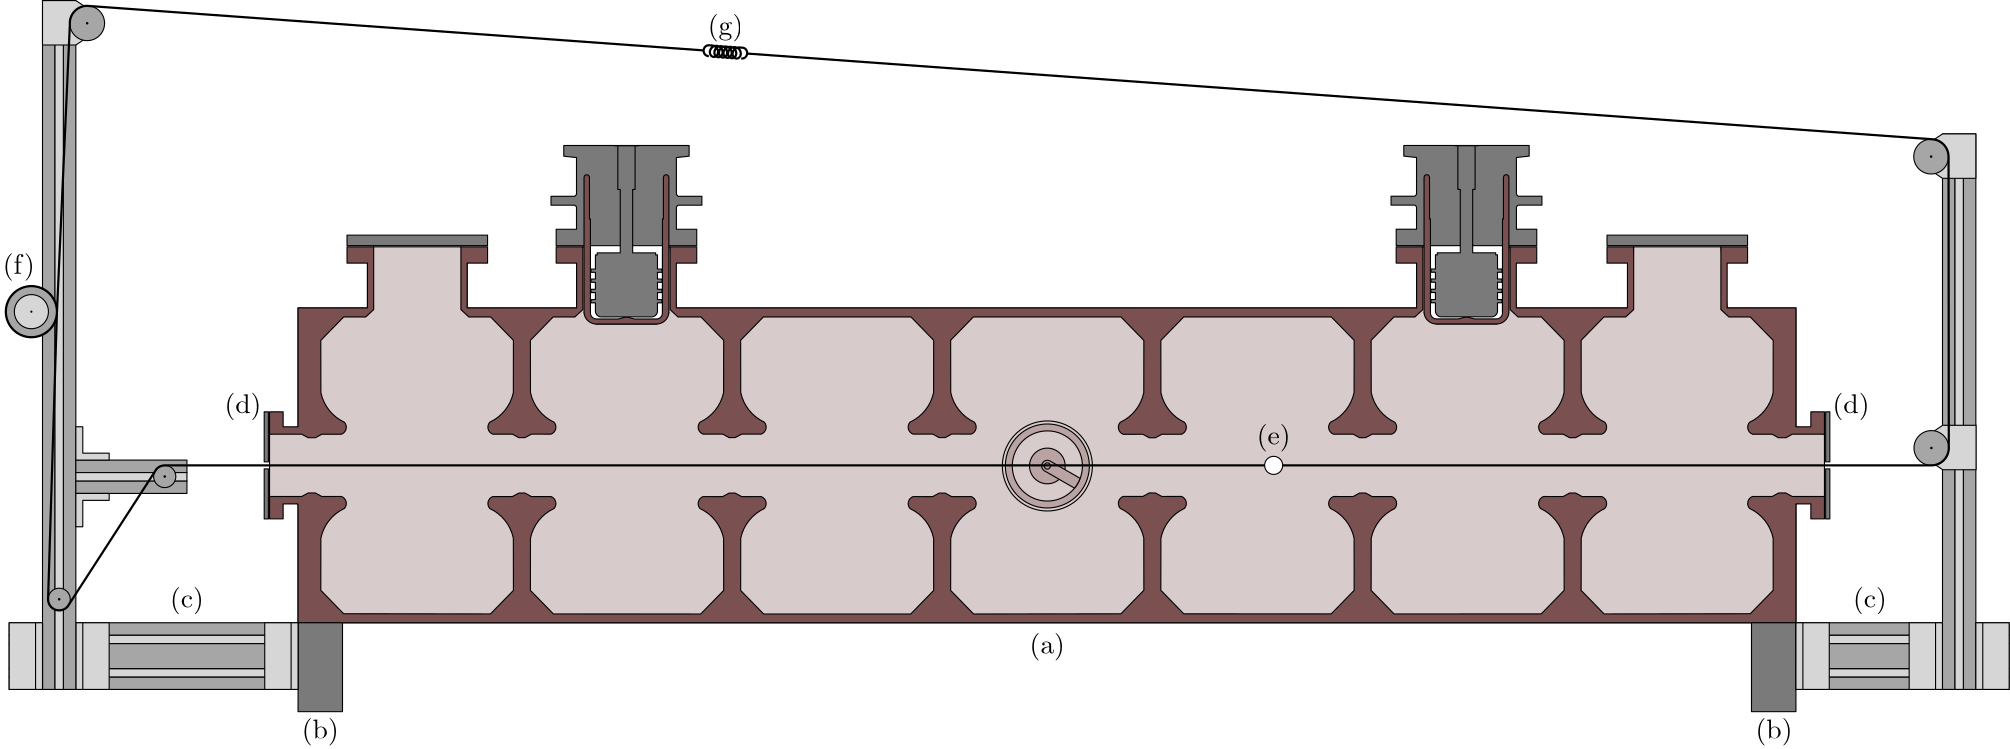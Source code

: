 <?xml version="1.0"?>
<!DOCTYPE ipe SYSTEM "ipe.dtd">
<ipe version="70005" creator="Ipe 7.1.4">
<info created="D:20150716211205" modified="D:20150724133256"/>
<ipestyle name="basic">
<symbol name="arrow/arc(spx)">
<path stroke="sym-stroke" fill="sym-stroke" pen="sym-pen">
0 0 m
-1 0.333 l
-1 -0.333 l
h
</path>
</symbol>
<symbol name="arrow/farc(spx)">
<path stroke="sym-stroke" fill="white" pen="sym-pen">
0 0 m
-1 0.333 l
-1 -0.333 l
h
</path>
</symbol>
<symbol name="mark/circle(sx)" transformations="translations">
<path fill="sym-stroke">
0.6 0 0 0.6 0 0 e
0.4 0 0 0.4 0 0 e
</path>
</symbol>
<symbol name="mark/disk(sx)" transformations="translations">
<path fill="sym-stroke">
0.6 0 0 0.6 0 0 e
</path>
</symbol>
<symbol name="mark/fdisk(sfx)" transformations="translations">
<group>
<path fill="sym-fill">
0.5 0 0 0.5 0 0 e
</path>
<path fill="sym-stroke" fillrule="eofill">
0.6 0 0 0.6 0 0 e
0.4 0 0 0.4 0 0 e
</path>
</group>
</symbol>
<symbol name="mark/box(sx)" transformations="translations">
<path fill="sym-stroke" fillrule="eofill">
-0.6 -0.6 m
0.6 -0.6 l
0.6 0.6 l
-0.6 0.6 l
h
-0.4 -0.4 m
0.4 -0.4 l
0.4 0.4 l
-0.4 0.4 l
h
</path>
</symbol>
<symbol name="mark/square(sx)" transformations="translations">
<path fill="sym-stroke">
-0.6 -0.6 m
0.6 -0.6 l
0.6 0.6 l
-0.6 0.6 l
h
</path>
</symbol>
<symbol name="mark/fsquare(sfx)" transformations="translations">
<group>
<path fill="sym-fill">
-0.5 -0.5 m
0.5 -0.5 l
0.5 0.5 l
-0.5 0.5 l
h
</path>
<path fill="sym-stroke" fillrule="eofill">
-0.6 -0.6 m
0.6 -0.6 l
0.6 0.6 l
-0.6 0.6 l
h
-0.4 -0.4 m
0.4 -0.4 l
0.4 0.4 l
-0.4 0.4 l
h
</path>
</group>
</symbol>
<symbol name="mark/cross(sx)" transformations="translations">
<group>
<path fill="sym-stroke">
-0.43 -0.57 m
0.57 0.43 l
0.43 0.57 l
-0.57 -0.43 l
h
</path>
<path fill="sym-stroke">
-0.43 0.57 m
0.57 -0.43 l
0.43 -0.57 l
-0.57 0.43 l
h
</path>
</group>
</symbol>
<symbol name="arrow/fnormal(spx)">
<path stroke="sym-stroke" fill="white" pen="sym-pen">
0 0 m
-1 0.333 l
-1 -0.333 l
h
</path>
</symbol>
<symbol name="arrow/pointed(spx)">
<path stroke="sym-stroke" fill="sym-stroke" pen="sym-pen">
0 0 m
-1 0.333 l
-0.8 0 l
-1 -0.333 l
h
</path>
</symbol>
<symbol name="arrow/fpointed(spx)">
<path stroke="sym-stroke" fill="white" pen="sym-pen">
0 0 m
-1 0.333 l
-0.8 0 l
-1 -0.333 l
h
</path>
</symbol>
<symbol name="arrow/linear(spx)">
<path stroke="sym-stroke" pen="sym-pen">
-1 0.333 m
0 0 l
-1 -0.333 l
</path>
</symbol>
<symbol name="arrow/fdouble(spx)">
<path stroke="sym-stroke" fill="white" pen="sym-pen">
0 0 m
-1 0.333 l
-1 -0.333 l
h
-1 0 m
-2 0.333 l
-2 -0.333 l
h
</path>
</symbol>
<symbol name="arrow/double(spx)">
<path stroke="sym-stroke" fill="sym-stroke" pen="sym-pen">
0 0 m
-1 0.333 l
-1 -0.333 l
h
-1 0 m
-2 0.333 l
-2 -0.333 l
h
</path>
</symbol>
<pen name="heavier" value="0.8"/>
<pen name="fat" value="1.2"/>
<pen name="ultrafat" value="2"/>
<symbolsize name="large" value="5"/>
<symbolsize name="small" value="2"/>
<symbolsize name="tiny" value="1.1"/>
<arrowsize name="large" value="10"/>
<arrowsize name="small" value="5"/>
<arrowsize name="tiny" value="3"/>
<color name="red" value="1 0 0"/>
<color name="green" value="0 1 0"/>
<color name="blue" value="0 0 1"/>
<color name="yellow" value="1 1 0"/>
<color name="orange" value="1 0.647 0"/>
<color name="gold" value="1 0.843 0"/>
<color name="purple" value="0.627 0.125 0.941"/>
<color name="gray" value="0.745"/>
<color name="brown" value="0.647 0.165 0.165"/>
<color name="navy" value="0 0 0.502"/>
<color name="pink" value="1 0.753 0.796"/>
<color name="seagreen" value="0.18 0.545 0.341"/>
<color name="turquoise" value="0.251 0.878 0.816"/>
<color name="violet" value="0.933 0.51 0.933"/>
<color name="darkblue" value="0 0 0.545"/>
<color name="darkcyan" value="0 0.545 0.545"/>
<color name="darkgray" value="0.663"/>
<color name="darkgreen" value="0 0.392 0"/>
<color name="darkmagenta" value="0.545 0 0.545"/>
<color name="darkorange" value="1 0.549 0"/>
<color name="darkred" value="0.545 0 0"/>
<color name="lightblue" value="0.678 0.847 0.902"/>
<color name="lightcyan" value="0.878 1 1"/>
<color name="lightgray" value="0.827"/>
<color name="lightgreen" value="0.565 0.933 0.565"/>
<color name="lightyellow" value="1 1 0.878"/>
<dashstyle name="dashed" value="[4] 0"/>
<dashstyle name="dotted" value="[1 3] 0"/>
<dashstyle name="dash dotted" value="[4 2 1 2] 0"/>
<dashstyle name="dash dot dotted" value="[4 2 1 2 1 2] 0"/>
<textsize name="large" value="\large"/>
<textsize name="Large" value="\Large"/>
<textsize name="LARGE" value="\LARGE"/>
<textsize name="huge" value="\huge"/>
<textsize name="Huge" value="\Huge"/>
<textsize name="small" value="\small"/>
<textsize name="footnote" value="\footnotesize"/>
<textsize name="tiny" value="\tiny"/>
<textstyle name="center" begin="\begin{center}" end="\end{center}"/>
<textstyle name="itemize" begin="\begin{itemize}" end="\end{itemize}"/>
<textstyle name="item" begin="\begin{itemize}\item{}" end="\end{itemize}"/>
<gridsize name="4 pts" value="4"/>
<gridsize name="8 pts (~3 mm)" value="8"/>
<gridsize name="16 pts (~6 mm)" value="16"/>
<gridsize name="32 pts (~12 mm)" value="32"/>
<gridsize name="10 pts (~3.5 mm)" value="10"/>
<gridsize name="20 pts (~7 mm)" value="20"/>
<gridsize name="14 pts (~5 mm)" value="14"/>
<gridsize name="28 pts (~10 mm)" value="28"/>
<gridsize name="56 pts (~20 mm)" value="56"/>
<anglesize name="90 deg" value="90"/>
<anglesize name="60 deg" value="60"/>
<anglesize name="45 deg" value="45"/>
<anglesize name="30 deg" value="30"/>
<anglesize name="22.5 deg" value="22.5"/>
<tiling name="falling" angle="-60" step="4" width="1"/>
<tiling name="rising" angle="30" step="4" width="1"/>
</ipestyle>
<ipestyle name="bigpaper">
<symbol name="arrow/arc(spx)">
<path stroke="sym-stroke" fill="sym-stroke" pen="sym-pen">
0 0 m
-1 0.333 l
-1 -0.333 l
h
</path>
</symbol>
<symbol name="arrow/farc(spx)">
<path stroke="sym-stroke" fill="white" pen="sym-pen">
0 0 m
-1 0.333 l
-1 -0.333 l
h
</path>
</symbol>
<symbol name="mark/circle(sx)" transformations="translations">
<path fill="sym-stroke">
0.6 0 0 0.6 0 0 e
0.4 0 0 0.4 0 0 e
</path>
</symbol>
<symbol name="mark/disk(sx)" transformations="translations">
<path fill="sym-stroke">
0.6 0 0 0.6 0 0 e
</path>
</symbol>
<symbol name="mark/fdisk(sfx)" transformations="translations">
<group>
<path fill="sym-fill">
0.5 0 0 0.5 0 0 e
</path>
<path fill="sym-stroke" fillrule="eofill">
0.6 0 0 0.6 0 0 e
0.4 0 0 0.4 0 0 e
</path>
</group>
</symbol>
<symbol name="mark/box(sx)" transformations="translations">
<path fill="sym-stroke" fillrule="eofill">
-0.6 -0.6 m
0.6 -0.6 l
0.6 0.6 l
-0.6 0.6 l
h
-0.4 -0.4 m
0.4 -0.4 l
0.4 0.4 l
-0.4 0.4 l
h
</path>
</symbol>
<symbol name="mark/square(sx)" transformations="translations">
<path fill="sym-stroke">
-0.6 -0.6 m
0.6 -0.6 l
0.6 0.6 l
-0.6 0.6 l
h
</path>
</symbol>
<symbol name="mark/fsquare(sfx)" transformations="translations">
<group>
<path fill="sym-fill">
-0.5 -0.5 m
0.5 -0.5 l
0.5 0.5 l
-0.5 0.5 l
h
</path>
<path fill="sym-stroke" fillrule="eofill">
-0.6 -0.6 m
0.6 -0.6 l
0.6 0.6 l
-0.6 0.6 l
h
-0.4 -0.4 m
0.4 -0.4 l
0.4 0.4 l
-0.4 0.4 l
h
</path>
</group>
</symbol>
<symbol name="mark/cross(sx)" transformations="translations">
<group>
<path fill="sym-stroke">
-0.43 -0.57 m
0.57 0.43 l
0.43 0.57 l
-0.57 -0.43 l
h
</path>
<path fill="sym-stroke">
-0.43 0.57 m
0.57 -0.43 l
0.43 -0.57 l
-0.57 0.43 l
h
</path>
</group>
</symbol>
<symbol name="arrow/fnormal(spx)">
<path stroke="sym-stroke" fill="white" pen="sym-pen">
0 0 m
-1 0.333 l
-1 -0.333 l
h
</path>
</symbol>
<symbol name="arrow/pointed(spx)">
<path stroke="sym-stroke" fill="sym-stroke" pen="sym-pen">
0 0 m
-1 0.333 l
-0.8 0 l
-1 -0.333 l
h
</path>
</symbol>
<symbol name="arrow/fpointed(spx)">
<path stroke="sym-stroke" fill="white" pen="sym-pen">
0 0 m
-1 0.333 l
-0.8 0 l
-1 -0.333 l
h
</path>
</symbol>
<symbol name="arrow/linear(spx)">
<path stroke="sym-stroke" pen="sym-pen">
-1 0.333 m
0 0 l
-1 -0.333 l
</path>
</symbol>
<symbol name="arrow/fdouble(spx)">
<path stroke="sym-stroke" fill="white" pen="sym-pen">
0 0 m
-1 0.333 l
-1 -0.333 l
h
-1 0 m
-2 0.333 l
-2 -0.333 l
h
</path>
</symbol>
<symbol name="arrow/double(spx)">
<path stroke="sym-stroke" fill="sym-stroke" pen="sym-pen">
0 0 m
-1 0.333 l
-1 -0.333 l
h
-1 0 m
-2 0.333 l
-2 -0.333 l
h
</path>
</symbol>
<pen name="heavier" value="0.8"/>
<pen name="fat" value="1.2"/>
<pen name="ultrafat" value="2"/>
<symbolsize name="large" value="5"/>
<symbolsize name="small" value="2"/>
<symbolsize name="tiny" value="1.1"/>
<arrowsize name="large" value="10"/>
<arrowsize name="small" value="5"/>
<arrowsize name="tiny" value="3"/>
<color name="red" value="1 0 0"/>
<color name="green" value="0 1 0"/>
<color name="blue" value="0 0 1"/>
<color name="yellow" value="1 1 0"/>
<color name="orange" value="1 0.647 0"/>
<color name="gold" value="1 0.843 0"/>
<color name="purple" value="0.627 0.125 0.941"/>
<color name="gray" value="0.745"/>
<color name="brown" value="0.647 0.165 0.165"/>
<color name="navy" value="0 0 0.502"/>
<color name="pink" value="1 0.753 0.796"/>
<color name="seagreen" value="0.18 0.545 0.341"/>
<color name="turquoise" value="0.251 0.878 0.816"/>
<color name="violet" value="0.933 0.51 0.933"/>
<color name="darkblue" value="0 0 0.545"/>
<color name="darkcyan" value="0 0.545 0.545"/>
<color name="darkgray" value="0.663"/>
<color name="darkgreen" value="0 0.392 0"/>
<color name="darkmagenta" value="0.545 0 0.545"/>
<color name="darkorange" value="1 0.549 0"/>
<color name="darkred" value="0.545 0 0"/>
<color name="lightblue" value="0.678 0.847 0.902"/>
<color name="lightcyan" value="0.878 1 1"/>
<color name="lightgray" value="0.827"/>
<color name="lightgreen" value="0.565 0.933 0.565"/>
<color name="lightyellow" value="1 1 0.878"/>
<dashstyle name="dashed" value="[4] 0"/>
<dashstyle name="dotted" value="[1 3] 0"/>
<dashstyle name="dash dotted" value="[4 2 1 2] 0"/>
<dashstyle name="dash dot dotted" value="[4 2 1 2 1 2] 0"/>
<textsize name="large" value="\large"/>
<textsize name="Large" value="\Large"/>
<textsize name="LARGE" value="\LARGE"/>
<textsize name="huge" value="\huge"/>
<textsize name="Huge" value="\Huge"/>
<textsize name="small" value="\small"/>
<textsize name="footnote" value="\footnotesize"/>
<textsize name="tiny" value="\tiny"/>
<textstyle name="center" begin="\begin{center}" end="\end{center}"/>
<textstyle name="itemize" begin="\begin{itemize}" end="\end{itemize}"/>
<textstyle name="item" begin="\begin{itemize}\item{}" end="\end{itemize}"/>
<gridsize name="4 pts" value="4"/>
<gridsize name="8 pts (~3 mm)" value="8"/>
<gridsize name="16 pts (~6 mm)" value="16"/>
<gridsize name="32 pts (~12 mm)" value="32"/>
<gridsize name="10 pts (~3.5 mm)" value="10"/>
<gridsize name="20 pts (~7 mm)" value="20"/>
<gridsize name="14 pts (~5 mm)" value="14"/>
<gridsize name="28 pts (~10 mm)" value="28"/>
<gridsize name="56 pts (~20 mm)" value="56"/>
<anglesize name="90 deg" value="90"/>
<anglesize name="60 deg" value="60"/>
<anglesize name="45 deg" value="45"/>
<anglesize name="30 deg" value="30"/>
<anglesize name="22.5 deg" value="22.5"/>
<layout paper="10000 6000" origin="0 0" frame="10000 6000"/>
<titlestyle pos="10 10" size="LARGE" color="title"  valign="baseline"/>
<tiling name="falling" angle="-60" step="4" width="1"/>
<tiling name="rising" angle="30" step="4" width="1"/>
</ipestyle>
<page>
<layer name="Cavity"/>
<layer name="Minitec"/>
<layer name="Beschriftung"/>
<view layers="Cavity Minitec Beschriftung" active="Beschriftung"/>
<group layer="Cavity" matrix="1 0 0 1 -256 -288">
<group matrix="-1 0 0 -1 1819.81 1445.16">
<path matrix="1 0 0 1 608 96" stroke="black" fill="0.843 0.796 0.796">
32.5748 709.16 m
571.811 709.16 l
571.811 666.365 l
582.077 663.7 l
582.077 641.274 l
571.811 638.609 l
571.811 595.814 l
546.833 595.814 l
546.833 579.681 l
544.588 573.822 l
513.186 573.822 l
510.941 579.681 l
510.941 595.814 l
471.533 595.814 l
471.533 579.681 l
469.288 573.822 l
466.559 574.607 l
466.557 597.788 l
468.862 597.581 l
464.532 601.615 l
442.649 601.615 l
438.319 597.581 l
440.624 597.788 l
440.622 574.47 l
437.886 573.822 l
435.641 595.814 l
169.133 595.814 l
169.133 579.681 l
166.888 573.822 l
164.149 574.498 l
164.146 597.765 l
166.451 597.558 l
162.122 601.592 l
140.238 601.592 l
136.139 597.579 l
138.214 597.765 l
138.211 574.631 l
135.486 573.822 l
133.241 595.814 l
93.2332 595.814 l
90.988 573.822 l
59.586 573.822 l
57.3408 595.814 l
32.5748 595.814 l
32.5748 638.609 l
22.309 641.274 l
22.309 663.7 l
32.5748 666.365 l
32.5748 709.16 l
h
</path>
<path matrix="1 0 0 0.643236 608 296.509" stroke="black" fill="0.478">
49.9884 579.681 m
49.9884 573.822 l
100.586 573.822 l
100.586 579.681 l
h
</path>
<path matrix="1 0 0 0.643236 1061.6 296.509" stroke="black" fill="0.478">
49.9884 579.681 m
49.9884 573.822 l
100.586 573.822 l
100.586 579.681 l
h
</path>
<group matrix="1 0 0 1 608 96">
<path matrix="1 0 0 1 0.135177 0" stroke="black" fill="0.478">
20.2379 651.229 m
20.2379 633.22 l
21.7438 633.22 l
21.7438 651.229 l
h
</path>
<path matrix="1 0 0 1 4.0023 21.465" stroke="black" fill="0.478">
16.3708 650.293 m
16.3708 632.284 l
17.8767 632.284 l
17.8767 650.293 l
h
</path>
</group>
<group matrix="1 0 0 1 1170.12 96">
<path matrix="1 0 0 1 0.135177 0" stroke="black" fill="0.478">
20.2379 651.229 m
20.2379 633.22 l
21.7438 633.22 l
21.7438 651.229 l
h
</path>
<path matrix="1 0 0 1 4.0023 21.465" stroke="black" fill="0.478">
16.3708 650.293 m
16.3708 632.284 l
17.8767 632.284 l
17.8767 650.293 l
h
</path>
</group>
<group matrix="1 0 0 1 608 96">
<path stroke="black" fill="0.478 0.314 0.314">
571.811 666.365 m
571.811 709.16 l
32.5748 709.16 l
32.5748 666.365 l
27.2027 666.365 l
27.2027 671.754 l
22.309 671.754 l
22.309 663.7 l
33.896 663.695 l
36.227 662.427 l
38.796 662.427 l
41.127 663.695 l
48.176 663.685 l
-2.67979 0 0 -2.67979 47.268 666.207 49.269 667.99 a
-15.2113 0 0 15.2113 55.677 681.786 40.789 678.666 a
40.761 697.469 l
49.0254 705.9 l
101.642 705.976 l
109.906 697.499 l
109.878 678.696 l
15.2113 0 0 -15.2113 94.99 681.816 101.398 668.02 a
2.67979 0 0 2.67979 103.399 666.237 102.491 663.715 a
109.54 663.725 l
111.871 662.457 l
114.052 662.447 l
116.383 663.715 l
123.432 663.705 l
-2.67979 0 0 -2.67979 122.524 666.227 124.525 668.01 a
-15.2113 0 0 15.2113 130.933 681.806 116.045 678.686 a
116.017 697.489 l
124.281 705.966 l
177.242 705.976 l
185.506 697.499 l
185.478 678.696 l
15.2113 0 0 -15.2113 170.59 681.816 176.998 668.02 a
2.67979 0 0 2.67979 178.999 666.237 178.091 663.715 a
185.14 663.725 l
187.471 662.457 l
189.652 662.447 l
191.983 663.715 l
199.032 663.705 l
-2.67979 0 0 -2.67979 198.124 666.227 200.125 668.01 a
-15.2113 0 0 15.2113 206.533 681.806 191.645 678.686 a
191.617 697.489 l
199.881 705.966 l
252.947 705.936 l
261.211 697.459 l
261.183 678.656 l
15.2113 0 0 -15.2113 246.295 681.776 252.703 667.98 a
2.67979 0 0 2.67979 254.704 666.197 253.796 663.675 a
260.845 663.685 l
263.176 662.417 l
265.357 662.407 l
267.688 663.675 l
274.737 663.665 l
-2.67979 0 0 -2.67979 273.829 666.187 275.83 667.97 a
-15.2113 0 0 15.2113 282.238 681.766 267.35 678.646 a
267.322 697.449 l
275.586 705.926 l
328.613 705.996 l
336.877 697.519 l
336.849 678.716 l
15.2113 0 0 -15.2113 321.961 681.836 328.369 668.04 a
2.67979 0 0 2.67979 330.37 666.257 329.462 663.735 a
336.511 663.745 l
338.842 662.477 l
341.023 662.477 l
343.354 663.745 l
350.403 663.735 l
-2.67979 0 0 -2.67979 349.495 666.257 351.496 668.04 a
-15.2113 0 0 15.2113 357.904 681.836 343.016 678.716 a
342.988 697.519 l
351.252 705.996 l
404.213 705.996 l
412.477 697.519 l
412.449 678.716 l
15.2113 0 0 -15.2113 397.561 681.836 403.969 668.04 a
2.67979 0 0 2.67979 405.97 666.257 405.062 663.735 a
412.111 663.745 l
414.442 662.477 l
416.623 662.477 l
418.954 663.745 l
426.003 663.735 l
-2.67979 0 0 -2.67979 425.095 666.257 427.096 668.04 a
-15.2113 0 0 15.2113 433.504 681.836 418.616 678.716 a
418.588 697.519 l
426.852 705.996 l
479.906 705.976 l
488.17 697.499 l
488.142 678.696 l
15.2113 0 0 -15.2113 473.254 681.816 479.662 668.02 a
2.67979 0 0 2.67979 481.663 666.237 480.755 663.715 a
487.804 663.725 l
490.135 662.457 l
492.316 662.457 l
494.647 663.725 l
501.696 663.715 l
-2.67979 0 0 -2.67979 500.788 666.237 502.789 668.02 a
-15.2113 0 0 15.2113 509.197 681.816 494.309 678.696 a
494.281 697.499 l
502.545 705.976 l
555.408 705.9 l
563.625 697.469 l
563.597 678.666 l
15.2113 0 0 -15.2113 548.709 681.786 555.117 667.99 a
2.67979 0 0 2.67979 557.118 666.207 556.21 663.685 a
563.259 663.695 l
565.59 662.427 l
568.159 662.427 l
570.49 663.7 l
582.077 663.7 l
582.077 671.754 l
577.183 671.754 l
577.183 666.365 l
571.811 666.365 l
</path>
<path stroke="black" fill="0.478 0.314 0.314">
57.3408 595.814 m
57.3408 579.681 l
49.9884 579.681 l
49.9884 573.822 l
59.586 573.822 l
59.586 596.413 l
56.7126 599.074 l
49.0254 599.074 l
40.761 607.503 l
40.789 626.306 l
-15.2113 0 0 15.2113 55.677 623.186 49.269 636.982 a
-2.67979 0 0 -2.67979 47.268 638.765 48.176 641.287 a
41.127 641.277 l
38.8964 642.545 l
36.15 642.545 l
33.896 641.274 l
22.309 641.274 l
22.309 633.22 l
27.2027 633.22 l
27.2027 638.609 l
32.5748 638.609 l
32.5748 595.814 l
h
</path>
<path stroke="black" fill="0.478 0.314 0.314">
124.218 599.074 m
132.623 599.074 l
135.486 596.413 l
135.486 573.822 l
125.888 573.822 l
125.888 579.681 l
133.241 579.681 l
133.241 595.814 l
93.2332 595.814 l
93.2332 579.681 l
100.586 579.681 l
100.586 573.822 l
90.988 573.822 l
90.988 596.413 l
93.861 599.074 l
101.711 599.074 l
109.906 607.48 l
109.878 626.283 l
15.2113 0 0 15.2113 94.99 623.163 101.398 636.959 a
2.67979 0 0 -2.67979 103.399 638.742 102.491 641.264 a
109.54 641.254 l
111.871 642.522 l
114.052 642.529 l
116.383 641.261 l
123.432 641.271 l
-2.67979 0 0 2.67979 122.524 638.749 124.525 636.966 a
-15.2113 0 0 -15.2113 130.933 623.17 116.045 626.29 a
116.017 607.487 l
124.281 599.01 l
</path>
<path stroke="black" fill="0.478 0.314 0.314">
199.818 599.074 m
252.982 599.074 l
261.211 607.515 l
261.183 626.318 l
15.2113 0 0 15.2113 246.295 623.198 252.703 636.994 a
2.67979 0 0 -2.67979 254.704 638.777 253.796 641.299 a
260.845 641.289 l
263.176 642.557 l
265.357 642.564 l
267.688 641.296 l
274.737 641.306 l
-2.67979 0 0 2.67979 273.829 638.784 275.83 637.001 a
-15.2113 0 0 -15.2113 282.238 623.205 267.35 626.325 a
267.322 607.522 l
275.558 599.074 l
328.711 599.074 l
336.877 607.45 l
336.849 626.253 l
15.2113 0 0 15.2113 321.961 623.133 328.369 636.929 a
2.67979 0 0 -2.67979 330.37 638.712 329.462 641.234 a
336.511 641.224 l
338.842 642.492 l
341.023 642.499 l
343.354 641.231 l
350.403 641.241 l
-2.67979 0 0 2.67979 349.495 638.719 351.496 636.936 a
-15.2113 0 0 -15.2113 357.904 623.14 343.016 626.26 a
342.988 607.457 l
351.16 599.074 l
404.309 599.074 l
412.477 607.453 l
412.449 626.256 l
15.2113 0 0 15.2113 397.561 623.136 403.969 636.932 a
2.67979 0 0 -2.67979 405.97 638.715 405.062 641.237 a
412.111 641.227 l
414.442 642.495 l
416.623 642.501 l
418.954 641.233 l
426.003 641.243 l
-2.67979 0 0 2.67979 425.095 638.721 427.096 636.938 a
-15.2113 0 0 -15.2113 433.504 623.142 418.616 626.262 a
418.588 607.459 l
426.763 599.074 l
435.027 599.074 l
437.886 596.413 l
437.886 573.822 l
428.288 573.822 l
428.288 579.681 l
435.641 579.681 l
435.641 595.814 l
169.133 595.814 l
169.133 579.681 l
176.486 579.681 l
176.486 573.822 l
166.888 573.822 l
166.888 596.413 l
169.761 599.074 l
177.311 599.074 l
185.506 607.48 l
185.478 626.283 l
15.2113 0 0 15.2113 170.59 623.163 176.998 636.959 a
2.67979 0 0 -2.67979 178.999 638.742 178.091 641.264 a
185.14 641.254 l
187.471 642.522 l
189.652 642.528 l
191.983 641.26 l
199.032 641.27 l
-2.67979 0 0 2.67979 198.124 638.748 200.125 636.965 a
-15.2113 0 0 -15.2113 206.533 623.169 191.645 626.289 a
191.617 607.486 l
199.881 599.009 l
</path>
<path stroke="black" fill="0.478 0.314 0.314">
513.186 596.413 m
510.315 599.074 l
502.473 599.074 l
494.281 607.478 l
494.309 626.281 l
-15.2113 0 0 15.2113 509.197 623.161 502.789 636.957 a
-2.67979 0 0 -2.67979 500.788 638.74 501.696 641.262 a
494.647 641.252 l
492.316 642.52 l
490.135 642.513 l
487.804 641.245 l
480.755 641.255 l
2.67979 0 0 2.67979 481.663 638.733 479.662 636.95 a
15.2113 0 0 -15.2113 473.254 623.154 488.142 626.274 a
488.17 607.471 l
479.984 599.074 l
472.161 599.074 l
469.288 596.413 l
469.288 573.822 l
478.886 573.822 l
478.886 579.681 l
471.533 579.681 l
471.533 595.814 l
510.941 595.814 l
510.941 579.681 l
503.588 579.681 l
503.588 573.822 l
513.186 573.822 l
h
</path>
<path stroke="black" fill="0.478 0.314 0.314">
565.59 642.545 m
568.159 642.545 l
570.49 641.274 l
582.077 641.274 l
582.077 633.22 l
577.183 633.22 l
577.183 638.609 l
571.811 638.609 l
571.811 595.814 l
546.833 595.814 l
546.833 579.681 l
554.186 579.681 l
554.186 573.822 l
544.588 573.822 l
544.588 596.413 l
547.461 599.074 l
555.408 599.074 l
563.625 607.503 l
563.597 626.306 l
15.2113 0 0 15.2113 548.709 623.186 555.117 636.982 a
2.67979 0 0 -2.67979 557.118 638.765 556.21 641.287 a
563.259 641.277 l
h
</path>
</group>
<group matrix="-0.5 -0.866025 0.866025 -0.5 495.835 1336.66">
<path matrix="0.222714 0 0 0.222714 259.325 607.746" stroke="black">
72.7692 0 0 72.7692 191.908 201.89 e
</path>
<path matrix="0.222714 0 0 0.222714 259.325 607.746" stroke="black" fill="0.725 0.639 0.639">
67.8739 0 0 67.8739 191.908 201.89 e
</path>
<path matrix="1 0 0 1 0.00140169 0.00027054" stroke="black" fill="0.843 0.796 0.796">
12.628 0 0 12.628 302.066 652.71 e
</path>
<group matrix="1 0 0 1 0.001 0">
<path stroke="black" fill="0.725 0.639 0.639">
6.41911 0 0 6.41911 302.066 652.71 e
</path>
<path matrix="1 0 0 1 -0.00040169 -0.00027054" stroke="black" fill="0.725 0.639 0.639">
304.102 640.247 m
12.6279 0 0 -12.6279 302.065 652.71 300.029 640.247 a
300.029 652.703 l
2.0367 0 0 -2.0367 302.066 652.71 304.102 652.712 a
304.102 640.247 l
</path>
<path matrix="0.222714 0 0 0.222714 259.325 607.747" stroke="black" fill="0.725 0.639 0.639">
5.02733 0 0 5.02733 191.908 201.89 e
</path>
</group>
</group>
<group matrix="1 0 0 1 608 96">
<path stroke="black" fill="0.478">
135.909 573.38 m
125.879 573.38 l
125.879 567.477 l
133.199 567.477 l
133.199 559.386 l
132.586 558.807 l
124.023 558.807 l
124.023 555.598 l
132.591 555.598 l
133.199 554.914 l
133.199 541.667 l
128.619 541.161 l
128.619 537.324 l
173.741 537.324 l
173.741 541.161 l
169.161 541.667 l
169.161 554.914 l
169.769 555.598 l
178.337 555.598 l
178.337 558.807 l
169.774 558.807 l
169.161 559.386 l
169.161 567.477 l
176.477 567.477 l
176.477 573.38 l
166.451 573.38 l
h
</path>
<path stroke="black" fill="0.478 0.314 0.314">
138.214 597.765 m
2.17478 0 0 -2.17478 140.382 597.596 140.233 599.765 a
148.298 599.765 l
150.811 599.086 l
151.549 599.086 l
154.062 599.765 l
162.127 599.765 l
-2.17478 0 0 2.17478 161.978 597.596 164.146 597.765 a
164.15 563.795 l
164.484 563.795 l
164.484 548.808 l
-0.979003 0 0 -0.979003 165.473 548.834 166.451 548.808 a
166.451 597.558 l
-4.46596 0 0 -4.46596 162.006 597.128 162.122 601.592 a
140.238 601.592 l
4.46596 0 0 4.46596 140.354 597.128 135.909 597.558 a
135.909 548.808 l
0.979003 0 0 0.979003 136.887 548.834 137.876 548.808 a
137.876 563.795 l
138.21 563.795 l
h
</path>
<path stroke="black" fill="0.478">
155.452 537.418 m
154.288 537.418 l
154.288 553.142 l
153.412 553.142 l
153.412 575.969 l
161.686 575.969 l
161.686 576.702 l
162.349 576.702 l
162.349 581.796 l
163.934 581.797 l
163.934 582.966 l
162.349 582.966 l
162.349 585.397 l
163.934 585.398 l
163.934 586.567 l
162.349 586.567 l
162.349 589.084 l
163.934 589.084 l
163.934 590.253 l
162.349 590.254 l
162.349 592.793 l
163.934 592.793 l
163.934 593.962 l
162.349 593.962 l
162.349 597.076 l
-2.13777 0 0 -2.13777 160.22 596.889 160.176 599.026 a
142.184 599.026 l
2.13777 0 0 2.13777 142.14 596.889 140.011 597.076 a
140.011 593.962 l
138.426 593.962 l
138.426 592.793 l
140.011 592.793 l
140.011 590.254 l
138.426 590.253 l
138.426 589.084 l
140.011 589.084 l
140.011 586.567 l
138.426 586.567 l
138.426 585.398 l
140.011 585.397 l
140.011 582.966 l
138.426 582.966 l
138.426 581.797 l
140.011 581.796 l
140.011 576.702 l
140.674 576.702 l
140.674 575.969 l
148.948 575.969 l
148.948 553.142 l
148.072 553.142 l
148.072 537.418 l
146.908 537.418 l
h
</path>
</group>
<group matrix="1 0 0 1 608 96">
<path stroke="black" fill="0.478">
431.03 537.346 m
476.152 537.346 l
476.152 541.184 l
471.572 541.689 l
471.572 554.936 l
472.18 555.62 l
480.747 555.62 l
480.747 558.829 l
472.184 558.829 l
471.572 559.409 l
471.572 567.499 l
478.888 567.499 l
478.888 573.403 l
468.862 573.403 l
438.32 573.403 l
428.29 573.403 l
428.29 567.499 l
435.61 567.499 l
435.61 559.409 l
434.997 558.829 l
426.434 558.829 l
426.434 555.62 l
435.001 555.62 l
435.61 554.936 l
435.61 541.689 l
431.03 541.184 l
h
</path>
<path stroke="black" fill="0.478 0.314 0.314">
468.862 597.581 m
468.862 548.83 l
-0.979003 0 0 0.979003 467.883 548.857 466.895 548.83 a
466.895 563.818 l
466.56 563.818 l
466.557 597.788 l
-2.17478 0 0 -2.17478 464.389 597.618 464.537 599.788 a
456.473 599.788 l
453.96 599.109 l
453.222 599.109 l
450.708 599.788 l
442.644 599.788 l
2.17478 0 0 2.17478 442.793 597.618 440.624 597.788 a
440.621 563.818 l
440.287 563.818 l
440.287 548.83 l
0.979003 0 0 -0.979003 439.298 548.857 438.319 548.83 a
438.319 597.581 l
4.46596 0 0 -4.46596 442.765 597.15 442.649 601.615 a
464.532 601.615 l
-4.46596 0 0 4.46596 464.417 597.15 468.862 597.581 a
h
</path>
<path stroke="black" fill="0.478">
449.319 537.44 m
457.863 537.44 l
456.699 537.44 l
456.699 553.165 l
455.823 553.165 l
455.823 575.991 l
464.097 575.991 l
464.097 576.724 l
464.76 576.724 l
464.76 581.819 l
466.345 581.819 l
466.345 582.989 l
464.76 582.989 l
464.76 585.42 l
466.345 585.42 l
466.345 586.59 l
464.76 586.59 l
464.76 589.107 l
466.345 589.106 l
466.345 590.276 l
464.76 590.276 l
464.76 592.815 l
466.345 592.815 l
466.345 593.985 l
464.76 593.985 l
464.76 597.098 l
-2.13777 0 0 -2.13777 462.631 596.911 462.587 599.049 a
444.595 599.049 l
2.13777 0 0 2.13777 444.551 596.911 442.421 597.098 a
442.421 593.985 l
440.837 593.985 l
440.837 592.815 l
442.421 592.815 l
442.421 590.276 l
440.837 590.276 l
440.837 589.106 l
442.421 589.107 l
442.421 586.59 l
440.837 586.59 l
440.837 585.42 l
442.421 585.42 l
442.421 582.989 l
440.837 582.989 l
440.837 581.819 l
442.421 581.819 l
442.421 576.724 l
443.085 576.724 l
443.085 575.991 l
451.359 575.991 l
451.359 553.165 l
450.483 553.165 l
450.483 537.44 l
h
</path>
</group>
</group>
<group matrix="1 0 0 1 448 464">
<path matrix="1 0 0 1 32 -240" stroke="black" fill="0.478">
160 384 m
160 416 l
176 416 l
176 384 l
h
</path>
<group matrix="1 0 0 1 64 -240">
<path matrix="1 0 0 1 0 -36" stroke="black" fill="0.651">
24 447.5 m
24 452 l
128 452 l
128 447.5 l
h
</path>
<path matrix="1 0 0 1 0 -36" stroke="black" fill="0.839">
24 447.5 m
24 444.5 l
128 444.5 l
128 447.5 l
h
</path>
<path matrix="1 0 0 1 0 -48" stroke="black" fill="0.651">
128 444.5 m
128 440 l
24 440 l
24 444.5 l
h
</path>
<path matrix="1 0 0 1 0 -48" stroke="black" fill="0.839">
24 447.5 m
24 444.5 l
128 444.5 l
128 447.5 l
h
</path>
<path stroke="black" fill="0.651">
24 404 m
24 408.5 l
128 408.5 l
128 404 l
128 399.5 l
24 399.5 l
h
</path>
</group>
<group matrix="1 0 0 1 36 -272">
<path matrix="1 0 0 1 112 32" stroke="black" fill="0.839">
32 416 m
32 392 l
44 392 l
44 416 l
h
</path>
<path stroke="black" fill="0.839">
156 448 m
156 424 l
153.5 424 l
153.5 448 l
h
</path>
</group>
<group matrix="-1 0 0 -1 268 600">
<path matrix="1 0 0 1 112 32" stroke="black" fill="0.839">
32 416 m
32 392 l
44 392 l
44 416 l
h
</path>
<path stroke="black" fill="0.839">
156 448 m
156 424 l
153.5 424 l
153.5 448 l
h
</path>
</group>
<group matrix="0 2.38462 -1 0 552 94.7692">
<path stroke="black" fill="0.651">
128 444.5 m
128 440 l
24 440 l
24 444.5 l
h
</path>
<path stroke="black" fill="0.651">
24 447.5 m
24 452 l
128 452 l
128 447.5 l
h
</path>
<path stroke="black" fill="0.839">
24 447.5 m
24 444.5 l
128 444.5 l
128 447.5 l
h
</path>
</group>
<group matrix="1 0 0 1 -56 -272">
<path matrix="1 0 0 1 112 32" stroke="black" fill="0.839">
32 416 m
32 392 l
44 392 l
44 416 l
h
</path>
<path stroke="black" fill="0.839">
156 448 m
156 424 l
153.5 424 l
153.5 448 l
h
</path>
</group>
<group matrix="0.384615 0 0 1 102.769 -217.437">
<path stroke="black" fill="0.651">
128 444.5 m
128 440 l
24 440 l
24 444.5 l
h
</path>
<path stroke="black" fill="0.651">
24 447.5 m
24 452 l
128 452 l
128 447.5 l
h
</path>
<path stroke="black" fill="0.839">
24 447.5 m
24 444.5 l
128 444.5 l
128 447.5 l
h
</path>
</group>
<path matrix="1 0 0 1 -25.5 -109.437" stroke="black" fill="0.839">
137.5 344 m
137.5 356 l
140 356 l
140 346.5 l
149.5 346.5 l
149.5 344 l
h
</path>
<path matrix="0 -1 1 0 -232 360.063" stroke="black" fill="0.839">
137.5 344 m
137.5 356 l
140 356 l
140 346.5 l
149.5 346.5 l
149.5 344 l
h
</path>
<path matrix="-1 0 0 1 891.236 -240" stroke="black" fill="0.478">
160 384 m
160 416 l
176 416 l
176 384 l
h
</path>
<group matrix="-0.738113 0 0 1 825.715 -240">
<path matrix="1 0 0 1 0 -36" stroke="black" fill="0.651">
24 447.5 m
24 452 l
128 452 l
128 447.5 l
h
</path>
<path matrix="1 0 0 1 0 -36" stroke="black" fill="0.839">
24 447.5 m
24 444.5 l
128 444.5 l
128 447.5 l
h
</path>
<path matrix="1 0 0 1 0 -48" stroke="black" fill="0.651">
128 444.5 m
128 440 l
24 440 l
24 444.5 l
h
</path>
<path matrix="1 0 0 1 0 -48" stroke="black" fill="0.839">
24 447.5 m
24 444.5 l
128 444.5 l
128 447.5 l
h
</path>
<path stroke="black" fill="0.651">
24 404 m
24 408.5 l
128 408.5 l
128 404 l
128 399.5 l
24 399.5 l
h
</path>
</group>
<group matrix="-1 0 0 1 887.236 -272">
<path matrix="1 0 0 1 112 32" stroke="black" fill="0.839">
32 416 m
32 392 l
44 392 l
44 416 l
h
</path>
<path stroke="black" fill="0.839">
156 448 m
156 424 l
153.5 424 l
153.5 448 l
h
</path>
</group>
<group matrix="1 0 0 -1 628 600">
<path matrix="1 0 0 1 112 32" stroke="black" fill="0.839">
32 416 m
32 392 l
44 392 l
44 416 l
h
</path>
<path stroke="black" fill="0.839">
156 448 m
156 424 l
153.5 424 l
153.5 448 l
h
</path>
</group>
<group matrix="0 1.92308 1 0 344 105.846">
<path stroke="black" fill="0.651">
128 444.5 m
128 440 l
24 440 l
24 444.5 l
h
</path>
<path stroke="black" fill="0.651">
24 447.5 m
24 452 l
128 452 l
128 447.5 l
h
</path>
<path stroke="black" fill="0.839">
24 447.5 m
24 444.5 l
128 444.5 l
128 447.5 l
h
</path>
</group>
<group matrix="-1 0 0 1 952 -272">
<path matrix="1 0 0 1 112 32" stroke="black" fill="0.839">
32 416 m
32 392 l
44 392 l
44 416 l
h
</path>
<path stroke="black" fill="0.839">
156 448 m
156 424 l
153.5 424 l
153.5 448 l
h
</path>
</group>
<group matrix="-1 0 0 1 896 -48">
<path matrix="1 0 0 1 -64 -32" stroke="black" fill="0.839">
164 432 m
176 432 l
182.064 427.957 l
182.544 420.363 l
176 416 l
164 416 l
h
</path>
<path matrix="1 0 0 1 -75.9132 -32.1721" stroke="black" fill="0.651">
6.26129 -0.109131 0.109131 6.26129 192 424 e
</path>
<path matrix="0.0677395 0 0 0.0677395 106.332 361.752" stroke="black" fill="black">
4 0 0 4 144 444 e
</path>
</group>
<group matrix="-1 0 0 1 896.086 -152.903">
<path matrix="1 0 0 1 -64 -32" stroke="black" fill="0.839">
164 432 m
176 432 l
182.064 427.957 l
182.544 420.363 l
176 416 l
164 416 l
h
</path>
<path matrix="1 0 0 1 -75.9132 -32.1721" stroke="black" fill="0.651">
6.26129 -0.109131 0.109131 6.26129 192 424 e
</path>
<path matrix="0.0677395 0 0 0.0677395 106.332 361.752" stroke="black" fill="black">
4 0 0 4 144 444 e
</path>
</group>
<group>
<path matrix="1 0 0 1 0 -155.337" stroke="black" fill="0.651">
4 0 0 4 144 384 e
</path>
<path matrix="0.0677395 0 0 0.0677395 134.246 198.587" stroke="black" fill="black">
4 0 0 4 144 444 e
</path>
</group>
<group>
<path matrix="1 0 0 1 -37.9943 -199.543" stroke="black" fill="0.651">
4 0 0 4 144 384 e
</path>
<path matrix="0.0677395 0 0 0.0677395 96.2512 154.38" stroke="black" fill="black">
4 0 0 4 144 444 e
</path>
</group>
<group>
<path matrix="1 0 0 1 -64 -32" stroke="black" fill="0.839">
164 432 m
176 432 l
182.064 427.957 l
182.544 420.363 l
176 416 l
164 416 l
h
</path>
<path matrix="1 0 0 1 -75.9132 -32.1721" stroke="black" fill="0.651">
6.26129 -0.109131 0.109131 6.26129 192 424 e
</path>
<path matrix="0.0677395 0 0 0.0677395 106.332 361.752" stroke="black" fill="black">
4 0 0 4 144 444 e
</path>
</group>
<group matrix="0.766861 0 0 0.766861 -14.428 18.0649">
<path stroke="black" fill="0.651">
12 0 0 12 144 352 e
</path>
<path stroke="black" fill="0.839">
8 0 0 8 144 352 e
</path>
<path matrix="0.0677395 0 0 0.0677395 134.246 321.924" stroke="black" fill="black">
4 0 0 4 144 444 e
</path>
</group>
<path stroke="black" pen="heavier">
353.678 380.915 m
780.811 350.025 l
6.26206 0 0 -6.26206 779.914 343.828 786.175 343.859 a
786.261 238.884 l
6.2619 0 0 -6.2619 780 238.925 779.935 232.663 a
143.995 232.663 l
4 0 0 4 144 228.663 141.067 231.383 a
109.052 181.864 l
4 0 0 -4 106.006 184.457 102.011 184.665 a
105.202 288.097 l
9.20233 0 0 9.20233 96 288 86.7982 287.901 a
9.20233 0 0 9.20233 96 288 105.202 287.982 a
109.846 391.312 l
6.28389 0 0 -6.28389 116.108 391.83 115.858 398.109 a
338 382.049 l
</path>
<path matrix="0.203428 0 0 0.203428 510.663 180.586" stroke="black" fill="white">
16 0 0 16 160 256 e
</path>
<path matrix="0.997397 -0.0721114 0.0721114 0.997397 -143.375 10.5464" stroke="black" pen="heavier">
467.035 403.359 m
1.78983 0 0 1.94714 467.262 405.29 467.251 407.238 a
466.115 407.238 l
465.84 407.236 465.578 407.188 465.33 407.094 c
465.081 407 464.845 406.861 464.641 406.686 c
464.437 406.511 464.264 406.301 464.132 406.07 c
464 405.839 463.908 405.587 463.86 405.333 c
463.813 405.078 463.81 404.821 463.85 404.578 c
463.89 404.336 463.972 404.108 464.089 403.912 c
464.206 403.715 464.357 403.55 464.53 403.427 c
464.703 403.305 464.897 403.225 465.097 403.193 c
465.297 403.161 465.502 403.178 465.696 403.241 c
465.89 403.305 466.074 403.416 466.23 403.566 c
466.387 403.716 466.517 403.906 466.61 404.121 c
466.703 404.337 466.758 404.578 466.768 404.829 c
466.779 405.079 466.746 405.339 466.669 405.589 c
466.592 405.84 466.471 406.081 466.313 406.297 c
466.154 406.512 465.958 406.701 465.735 406.851 c
465.513 407.001 465.264 407.111 465.004 407.174 c
464.744 407.237 464.473 407.253 464.207 407.221 c
463.942 407.189 463.682 407.109 463.444 406.986 c
463.206 406.863 462.989 406.697 462.807 406.5 c
462.625 406.303 462.477 406.076 462.372 405.833 c
462.267 405.59 462.204 405.333 462.186 405.078 c
462.168 404.824 462.195 404.572 462.262 404.341 c
462.329 404.111 462.437 403.901 462.575 403.726 c
462.713 403.552 462.882 403.413 463.067 403.319 c
463.253 403.225 463.454 403.177 463.656 403.177 c
463.858 403.177 464.059 403.226 464.244 403.32 c
464.43 403.414 464.598 403.554 464.736 403.728 c
464.874 403.903 464.981 404.113 465.048 404.344 c
465.115 404.575 465.142 404.827 465.123 405.081 c
465.105 405.336 465.042 405.593 464.937 405.836 c
464.831 406.079 464.683 406.306 464.501 406.502 c
464.318 406.699 464.102 406.864 463.863 406.987 c
463.625 407.11 463.365 407.19 463.099 407.222 c
462.834 407.253 462.563 407.237 462.303 407.173 c
462.043 407.11 461.794 406.999 461.572 406.849 c
461.349 406.699 461.153 406.51 460.995 406.294 c
460.837 406.079 460.716 405.837 460.639 405.587 c
460.563 405.336 460.53 405.076 460.541 404.826 c
460.553 404.575 460.608 404.334 460.701 404.118 c
460.794 403.903 460.924 403.714 461.081 403.564 c
461.238 403.414 461.421 403.304 461.616 403.241 c
461.81 403.177 462.015 403.161 462.215 403.193 c
462.415 403.225 462.609 403.306 462.782 403.429 c
462.954 403.552 463.105 403.717 463.222 403.914 c
463.338 404.111 463.42 404.338 463.46 404.581 c
463.499 404.824 463.496 405.081 463.449 405.336 c
463.401 405.59 463.309 405.842 463.176 406.073 c
463.043 406.303 462.87 406.513 462.666 406.688 c
462.462 406.862 462.228 407.002 461.977 407.095 c
461.726 407.189 461.459 407.238 461.192 407.238 c
460.924 407.237 460.657 407.189 460.406 407.095 c
460.155 407.001 459.921 406.861 459.717 406.687 c
459.514 406.512 459.341 406.302 459.208 406.071 c
459.075 405.84 458.983 405.589 458.936 405.334 c
458.888 405.079 458.886 404.822 458.925 404.579 c
458.965 404.337 459.047 404.109 459.164 403.913 c
459.281 403.716 459.432 403.551 459.605 403.428 c
459.777 403.305 459.971 403.225 460.171 403.193 c
460.371 403.161 460.576 403.178 460.771 403.241 c
460.965 403.305 461.148 403.415 461.305 403.565 c
461.462 403.715 461.592 403.905 461.685 404.12 c
461.778 404.336 461.833 404.577 461.844 404.828 c
461.855 405.078 461.822 405.338 461.745 405.588 c
461.668 405.839 461.547 406.08 461.389 406.296 c
461.23 406.511 461.034 406.7 460.811 406.85 c
460.589 407 460.34 407.111 460.08 407.174 c
459.82 407.237 459.549 407.253 459.284 407.221 c
459.018 407.189 458.758 407.109 458.52 406.986 c
458.282 406.863 458.065 406.698 457.883 406.501 c
457.701 406.304 457.553 406.077 457.448 405.834 c
457.342 405.592 457.28 405.334 457.262 405.079 c
457.244 404.825 457.27 404.573 457.337 404.343 c
457.404 404.112 457.512 403.902 457.65 403.727 c
457.788 403.553 457.957 403.413 458.142 403.32 c
458.327 403.226 458.529 403.177 458.73 403.177 c
458.932 403.177 459.134 403.226 459.319 403.32 c
459.504 403.414 459.673 403.553 459.811 403.728 c
459.949 403.902 460.056 404.112 460.123 404.343 c
460.19 404.574 460.217 404.826 460.199 405.08 c
460.181 405.335 460.118 405.592 460.012 405.835 c
459.907 406.078 459.759 406.305 459.577 406.502 c
459.395 406.698 459.178 406.864 458.94 406.986 c
458.701 407.109 458.441 407.19 458.176 407.222 c
457.91 407.253 457.639 407.237 457.379 407.174 c
457.12 407.11 456.871 407 456.648 406.85 c
456.426 406.7 456.229 406.51 456.071 406.295 c
455.913 406.08 455.792 405.838 455.715 405.588 c
455.638 405.337 455.606 405.077 455.617 404.827 c
455.628 404.576 455.683 404.335 455.776 404.119 c
455.868 403.904 455.999 403.715 456.156 403.565 c
456.313 403.415 456.496 403.304 456.69 403.241 c
456.884 403.177 457.09 403.161 457.29 403.193 c
457.489 403.225 457.684 403.305 457.856 403.428 c
458.029 403.551 458.18 403.717 458.297 403.913 c
458.413 404.11 458.495 404.337 458.535 404.58 c
458.575 404.822 458.572 405.08 458.524 405.335 c
458.477 405.589 458.384 405.841 458.252 406.072 c
458.119 406.302 457.947 406.512 457.742 406.687 c
457.538 406.862 457.302 407.001 457.053 407.095 c
456.805 407.188 456.543 407.236 456.268 407.238 c
455.132 407.238 l
-1.78983 0 0 -1.94714 455.121 405.291 455.348 403.359 a
</path>
</group>
</group>
<text layer="Beschriftung" matrix="1 0 0 1 349.7 -248.6" transformations="translations" pos="304 592" stroke="black" type="label" width="12.73" height="7.473" depth="2.49" halign="center" valign="center">(a)</text>
<text matrix="1 0 0 1 88 -279.2" transformations="translations" pos="304 592" stroke="black" type="label" width="13.284" height="7.473" depth="2.49" halign="center" valign="center">(b)</text>
<text matrix="1 0 0 1 611.339 -279.2" transformations="translations" pos="304 592" stroke="black" type="label" width="13.284" height="7.473" depth="2.49" halign="center" valign="center">(b)</text>
<text matrix="1 0 0 1 66.811 -167.06" transformations="translations" pos="304 592" stroke="black" type="label" width="13.284" height="7.473" depth="2.49" halign="right" valign="bottom">(d)</text>
<text matrix="1 0 0 1 632.437 -167.06" transformations="translations" pos="304 592" stroke="black" type="label" width="13.284" height="7.473" depth="2.49" valign="bottom">(d)</text>
<text matrix="1 0 0 1 233.889 -25.7346" transformations="translations" pos="304 592" stroke="black" type="label" width="12.73" height="7.473" depth="2.49" halign="center" valign="center">(g)</text>
<text matrix="1 0 0 1 -20.5178 -111.842" transformations="translations" pos="304 592" stroke="black" type="label" width="11.568" height="7.473" depth="2.49" halign="center" valign="center">(f)</text>
<text matrix="1 0 0 1 -0.70463 1.23265" transformations="translations" pos="344.705 358.767" stroke="black" type="label" width="12.177" height="7.473" depth="2.49" halign="center" valign="center">(c)</text>
<text matrix="1 0 0 1 605.195 1.233" transformations="translations" pos="344.705 358.767" stroke="black" type="label" width="12.177" height="7.473" depth="2.49" halign="center" valign="center">(c)</text>
<text matrix="1 0 0 1 431.211 -173.336" transformations="translations" pos="304 592" stroke="black" type="label" width="12.177" height="7.473" depth="2.49" halign="center" valign="center">(e)</text>
</page>
</ipe>
